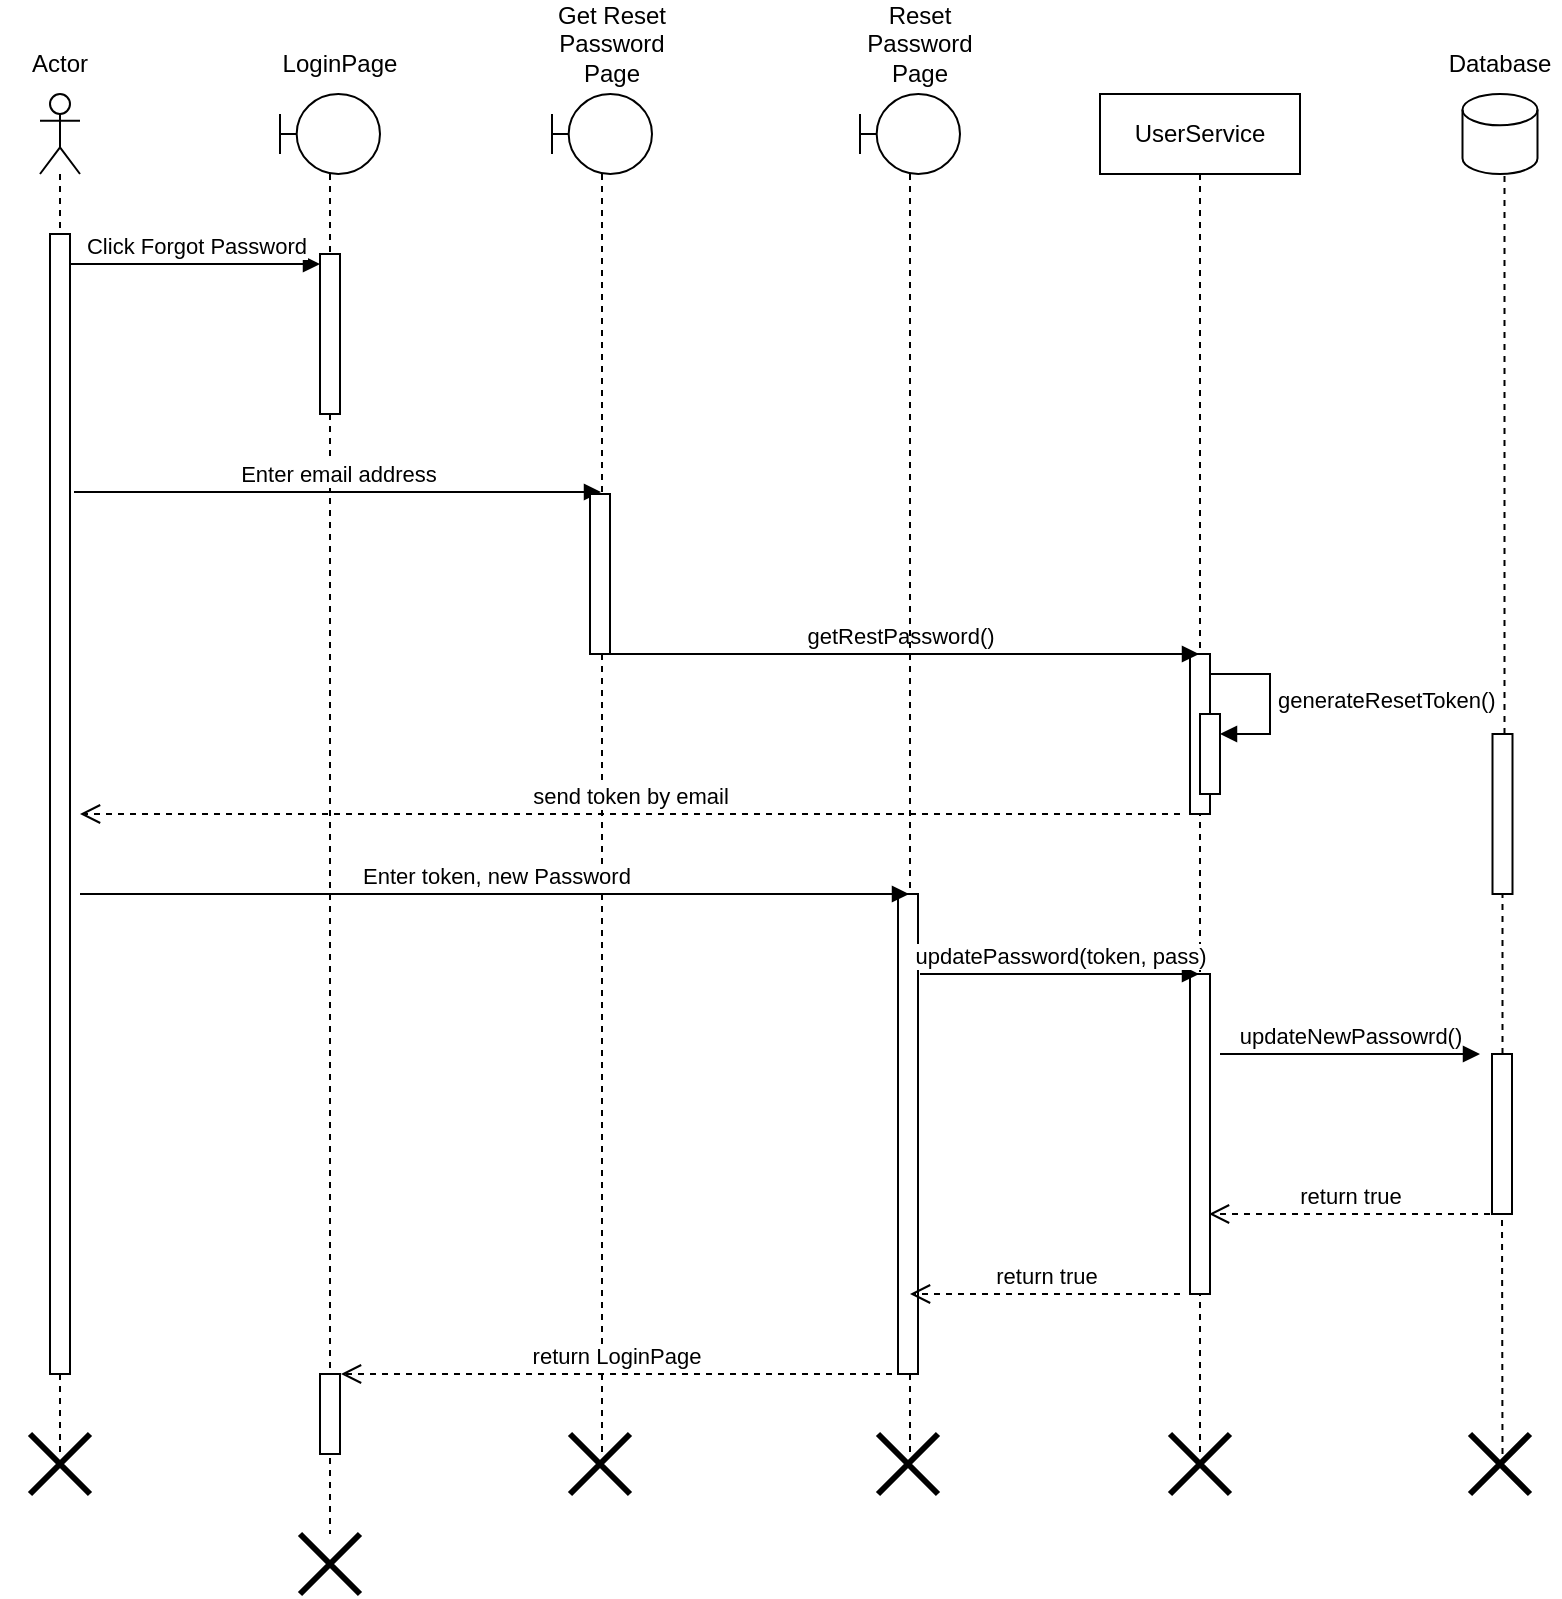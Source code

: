 <mxfile version="22.1.16" type="device">
  <diagram name="Page-1" id="9KK9zCkutjYJ6-uwmnWF">
    <mxGraphModel dx="1050" dy="638" grid="1" gridSize="10" guides="1" tooltips="1" connect="1" arrows="1" fold="1" page="1" pageScale="1" pageWidth="850" pageHeight="1100" math="0" shadow="0">
      <root>
        <mxCell id="0" />
        <mxCell id="1" parent="0" />
        <mxCell id="oYbW9BHKW6rPGXkPSTbu-1" value="" style="shape=umlLifeline;perimeter=lifelinePerimeter;whiteSpace=wrap;html=1;container=1;dropTarget=0;collapsible=0;recursiveResize=0;outlineConnect=0;portConstraint=eastwest;newEdgeStyle={&quot;curved&quot;:0,&quot;rounded&quot;:0};participant=umlActor;" parent="1" vertex="1">
          <mxGeometry x="70" y="80" width="20" height="680" as="geometry" />
        </mxCell>
        <mxCell id="oYbW9BHKW6rPGXkPSTbu-2" value="" style="html=1;points=[[0,0,0,0,5],[0,1,0,0,-5],[1,0,0,0,5],[1,1,0,0,-5]];perimeter=orthogonalPerimeter;outlineConnect=0;targetShapes=umlLifeline;portConstraint=eastwest;newEdgeStyle={&quot;curved&quot;:0,&quot;rounded&quot;:0};" parent="oYbW9BHKW6rPGXkPSTbu-1" vertex="1">
          <mxGeometry x="5" y="70" width="10" height="570" as="geometry" />
        </mxCell>
        <mxCell id="oYbW9BHKW6rPGXkPSTbu-3" value="Actor" style="text;html=1;strokeColor=none;fillColor=none;align=center;verticalAlign=middle;whiteSpace=wrap;rounded=0;" parent="1" vertex="1">
          <mxGeometry x="50" y="50" width="60" height="30" as="geometry" />
        </mxCell>
        <mxCell id="oYbW9BHKW6rPGXkPSTbu-4" value="" style="shape=umlLifeline;perimeter=lifelinePerimeter;whiteSpace=wrap;html=1;container=1;dropTarget=0;collapsible=0;recursiveResize=0;outlineConnect=0;portConstraint=eastwest;newEdgeStyle={&quot;curved&quot;:0,&quot;rounded&quot;:0};participant=umlBoundary;" parent="1" vertex="1">
          <mxGeometry x="190" y="80" width="50" height="720" as="geometry" />
        </mxCell>
        <mxCell id="oYbW9BHKW6rPGXkPSTbu-5" value="" style="html=1;points=[[0,0,0,0,5],[0,1,0,0,-5],[1,0,0,0,5],[1,1,0,0,-5]];perimeter=orthogonalPerimeter;outlineConnect=0;targetShapes=umlLifeline;portConstraint=eastwest;newEdgeStyle={&quot;curved&quot;:0,&quot;rounded&quot;:0};" parent="oYbW9BHKW6rPGXkPSTbu-4" vertex="1">
          <mxGeometry x="20" y="80" width="10" height="80" as="geometry" />
        </mxCell>
        <mxCell id="_tDVRYbzI6daCT_My44--20" value="" style="html=1;points=[[0,0,0,0,5],[0,1,0,0,-5],[1,0,0,0,5],[1,1,0,0,-5]];perimeter=orthogonalPerimeter;outlineConnect=0;targetShapes=umlLifeline;portConstraint=eastwest;newEdgeStyle={&quot;curved&quot;:0,&quot;rounded&quot;:0};" vertex="1" parent="oYbW9BHKW6rPGXkPSTbu-4">
          <mxGeometry x="20" y="640" width="10" height="40" as="geometry" />
        </mxCell>
        <mxCell id="oYbW9BHKW6rPGXkPSTbu-8" value="LoginPage" style="text;html=1;strokeColor=none;fillColor=none;align=center;verticalAlign=middle;whiteSpace=wrap;rounded=0;" parent="1" vertex="1">
          <mxGeometry x="190" y="50" width="60" height="30" as="geometry" />
        </mxCell>
        <mxCell id="oYbW9BHKW6rPGXkPSTbu-9" value="Click Forgot Password" style="html=1;verticalAlign=bottom;startArrow=none;endArrow=block;startSize=8;curved=0;rounded=0;entryX=0;entryY=0;entryDx=0;entryDy=5;startFill=0;" parent="1" source="oYbW9BHKW6rPGXkPSTbu-2" target="oYbW9BHKW6rPGXkPSTbu-5" edge="1">
          <mxGeometry relative="1" as="geometry">
            <mxPoint x="90" y="165" as="sourcePoint" />
          </mxGeometry>
        </mxCell>
        <mxCell id="oYbW9BHKW6rPGXkPSTbu-15" value="Get Reset Password&lt;br&gt;Page" style="text;html=1;strokeColor=none;fillColor=none;align=center;verticalAlign=middle;whiteSpace=wrap;rounded=0;" parent="1" vertex="1">
          <mxGeometry x="326" y="40" width="60" height="30" as="geometry" />
        </mxCell>
        <mxCell id="oYbW9BHKW6rPGXkPSTbu-16" value="UserService" style="shape=umlLifeline;perimeter=lifelinePerimeter;whiteSpace=wrap;html=1;container=1;dropTarget=0;collapsible=0;recursiveResize=0;outlineConnect=0;portConstraint=eastwest;newEdgeStyle={&quot;curved&quot;:0,&quot;rounded&quot;:0};" parent="1" vertex="1">
          <mxGeometry x="600" y="80" width="100" height="680" as="geometry" />
        </mxCell>
        <mxCell id="oYbW9BHKW6rPGXkPSTbu-17" value="" style="html=1;points=[[0,0,0,0,5],[0,1,0,0,-5],[1,0,0,0,5],[1,1,0,0,-5]];perimeter=orthogonalPerimeter;outlineConnect=0;targetShapes=umlLifeline;portConstraint=eastwest;newEdgeStyle={&quot;curved&quot;:0,&quot;rounded&quot;:0};" parent="oYbW9BHKW6rPGXkPSTbu-16" vertex="1">
          <mxGeometry x="45" y="280" width="10" height="80" as="geometry" />
        </mxCell>
        <mxCell id="_tDVRYbzI6daCT_My44--3" value="" style="html=1;points=[[0,0,0,0,5],[0,1,0,0,-5],[1,0,0,0,5],[1,1,0,0,-5]];perimeter=orthogonalPerimeter;outlineConnect=0;targetShapes=umlLifeline;portConstraint=eastwest;newEdgeStyle={&quot;curved&quot;:0,&quot;rounded&quot;:0};" vertex="1" parent="oYbW9BHKW6rPGXkPSTbu-16">
          <mxGeometry x="50" y="310" width="10" height="40" as="geometry" />
        </mxCell>
        <mxCell id="_tDVRYbzI6daCT_My44--4" value="generateResetToken()" style="html=1;align=left;spacingLeft=2;endArrow=block;rounded=0;edgeStyle=orthogonalEdgeStyle;curved=0;rounded=0;" edge="1" target="_tDVRYbzI6daCT_My44--3" parent="oYbW9BHKW6rPGXkPSTbu-16">
          <mxGeometry relative="1" as="geometry">
            <mxPoint x="55" y="290" as="sourcePoint" />
            <Array as="points">
              <mxPoint x="85" y="320" />
            </Array>
          </mxGeometry>
        </mxCell>
        <mxCell id="_tDVRYbzI6daCT_My44--13" value="" style="html=1;points=[[0,0,0,0,5],[0,1,0,0,-5],[1,0,0,0,5],[1,1,0,0,-5]];perimeter=orthogonalPerimeter;outlineConnect=0;targetShapes=umlLifeline;portConstraint=eastwest;newEdgeStyle={&quot;curved&quot;:0,&quot;rounded&quot;:0};" vertex="1" parent="oYbW9BHKW6rPGXkPSTbu-16">
          <mxGeometry x="45" y="440" width="10" height="160" as="geometry" />
        </mxCell>
        <mxCell id="oYbW9BHKW6rPGXkPSTbu-39" value="" style="shape=cylinder3;whiteSpace=wrap;html=1;boundedLbl=1;backgroundOutline=1;size=7.833;" parent="1" vertex="1">
          <mxGeometry x="781.25" y="80" width="37.5" height="40" as="geometry" />
        </mxCell>
        <mxCell id="oYbW9BHKW6rPGXkPSTbu-40" value="" style="endArrow=none;dashed=1;html=1;rounded=0;entryX=0.5;entryY=1;entryDx=0;entryDy=0;entryPerimeter=0;" parent="1" source="mhscMTKuZYYwsaxTIH_v-7" edge="1">
          <mxGeometry width="50" height="50" relative="1" as="geometry">
            <mxPoint x="802.25" y="1001" as="sourcePoint" />
            <mxPoint x="802.25" y="121" as="targetPoint" />
          </mxGeometry>
        </mxCell>
        <mxCell id="oYbW9BHKW6rPGXkPSTbu-41" value="Database" style="text;html=1;strokeColor=none;fillColor=none;align=center;verticalAlign=middle;whiteSpace=wrap;rounded=0;" parent="1" vertex="1">
          <mxGeometry x="770" y="50" width="60" height="30" as="geometry" />
        </mxCell>
        <mxCell id="oYbW9BHKW6rPGXkPSTbu-42" value="" style="shape=umlDestroy;whiteSpace=wrap;html=1;strokeWidth=3;targetShapes=umlLifeline;" parent="1" vertex="1">
          <mxGeometry x="785" y="750" width="30" height="30" as="geometry" />
        </mxCell>
        <mxCell id="6Z-OR4mqL3u61Qj2kpZO-1" value="Enter email address" style="html=1;verticalAlign=bottom;startArrow=none;endArrow=block;startSize=8;curved=0;rounded=0;startFill=0;" parent="1" edge="1" target="_tDVRYbzI6daCT_My44--1">
          <mxGeometry relative="1" as="geometry">
            <mxPoint x="87" y="279" as="sourcePoint" />
            <mxPoint x="212" y="279" as="targetPoint" />
          </mxGeometry>
        </mxCell>
        <mxCell id="6Z-OR4mqL3u61Qj2kpZO-2" value="" style="endArrow=none;dashed=1;html=1;rounded=0;entryX=0.5;entryY=1;entryDx=0;entryDy=0;entryPerimeter=0;" parent="1" target="mhscMTKuZYYwsaxTIH_v-7" edge="1" source="_tDVRYbzI6daCT_My44--16">
          <mxGeometry width="50" height="50" relative="1" as="geometry">
            <mxPoint x="801.25" y="760" as="sourcePoint" />
            <mxPoint x="802.25" y="121" as="targetPoint" />
          </mxGeometry>
        </mxCell>
        <mxCell id="mhscMTKuZYYwsaxTIH_v-7" value="" style="html=1;points=[[0,0,0,0,5],[0,1,0,0,-5],[1,0,0,0,5],[1,1,0,0,-5]];perimeter=orthogonalPerimeter;outlineConnect=0;targetShapes=umlLifeline;portConstraint=eastwest;newEdgeStyle={&quot;curved&quot;:0,&quot;rounded&quot;:0};" parent="1" vertex="1">
          <mxGeometry x="796.25" y="400" width="10" height="80" as="geometry" />
        </mxCell>
        <mxCell id="6Z-OR4mqL3u61Qj2kpZO-3" value="" style="shape=umlDestroy;whiteSpace=wrap;html=1;strokeWidth=3;targetShapes=umlLifeline;" parent="1" vertex="1">
          <mxGeometry x="635" y="750" width="30" height="30" as="geometry" />
        </mxCell>
        <mxCell id="6Z-OR4mqL3u61Qj2kpZO-4" value="" style="shape=umlDestroy;whiteSpace=wrap;html=1;strokeWidth=3;targetShapes=umlLifeline;" parent="1" vertex="1">
          <mxGeometry x="335" y="750" width="30" height="30" as="geometry" />
        </mxCell>
        <mxCell id="6Z-OR4mqL3u61Qj2kpZO-5" value="" style="shape=umlDestroy;whiteSpace=wrap;html=1;strokeWidth=3;targetShapes=umlLifeline;" parent="1" vertex="1">
          <mxGeometry x="200" y="800" width="30" height="30" as="geometry" />
        </mxCell>
        <mxCell id="6Z-OR4mqL3u61Qj2kpZO-6" value="" style="shape=umlDestroy;whiteSpace=wrap;html=1;strokeWidth=3;targetShapes=umlLifeline;" parent="1" vertex="1">
          <mxGeometry x="65" y="750" width="30" height="30" as="geometry" />
        </mxCell>
        <mxCell id="_tDVRYbzI6daCT_My44--1" value="" style="shape=umlLifeline;perimeter=lifelinePerimeter;whiteSpace=wrap;html=1;container=1;dropTarget=0;collapsible=0;recursiveResize=0;outlineConnect=0;portConstraint=eastwest;newEdgeStyle={&quot;curved&quot;:0,&quot;rounded&quot;:0};participant=umlBoundary;" vertex="1" parent="1">
          <mxGeometry x="326" y="80" width="50" height="680" as="geometry" />
        </mxCell>
        <mxCell id="_tDVRYbzI6daCT_My44--2" value="" style="html=1;points=[[0,0,0,0,5],[0,1,0,0,-5],[1,0,0,0,5],[1,1,0,0,-5]];perimeter=orthogonalPerimeter;outlineConnect=0;targetShapes=umlLifeline;portConstraint=eastwest;newEdgeStyle={&quot;curved&quot;:0,&quot;rounded&quot;:0};" vertex="1" parent="_tDVRYbzI6daCT_My44--1">
          <mxGeometry x="19" y="200" width="10" height="80" as="geometry" />
        </mxCell>
        <mxCell id="_tDVRYbzI6daCT_My44--5" value="getRestPassword()" style="html=1;verticalAlign=bottom;endArrow=block;curved=0;rounded=0;" edge="1" parent="1" target="oYbW9BHKW6rPGXkPSTbu-16">
          <mxGeometry width="80" relative="1" as="geometry">
            <mxPoint x="350" y="360" as="sourcePoint" />
            <mxPoint x="430" y="360" as="targetPoint" />
          </mxGeometry>
        </mxCell>
        <mxCell id="_tDVRYbzI6daCT_My44--6" value="send token by email" style="html=1;verticalAlign=bottom;endArrow=open;dashed=1;endSize=8;curved=0;rounded=0;" edge="1" parent="1">
          <mxGeometry relative="1" as="geometry">
            <mxPoint x="640" y="440" as="sourcePoint" />
            <mxPoint x="90" y="440" as="targetPoint" />
          </mxGeometry>
        </mxCell>
        <mxCell id="_tDVRYbzI6daCT_My44--7" value="Reset Password Page" style="text;html=1;strokeColor=none;fillColor=none;align=center;verticalAlign=middle;whiteSpace=wrap;rounded=0;" vertex="1" parent="1">
          <mxGeometry x="480" y="40" width="60" height="30" as="geometry" />
        </mxCell>
        <mxCell id="_tDVRYbzI6daCT_My44--8" value="" style="shape=umlDestroy;whiteSpace=wrap;html=1;strokeWidth=3;targetShapes=umlLifeline;" vertex="1" parent="1">
          <mxGeometry x="489" y="750" width="30" height="30" as="geometry" />
        </mxCell>
        <mxCell id="_tDVRYbzI6daCT_My44--9" value="" style="shape=umlLifeline;perimeter=lifelinePerimeter;whiteSpace=wrap;html=1;container=1;dropTarget=0;collapsible=0;recursiveResize=0;outlineConnect=0;portConstraint=eastwest;newEdgeStyle={&quot;curved&quot;:0,&quot;rounded&quot;:0};participant=umlBoundary;" vertex="1" parent="1">
          <mxGeometry x="480" y="80" width="50" height="680" as="geometry" />
        </mxCell>
        <mxCell id="_tDVRYbzI6daCT_My44--11" value="" style="html=1;points=[[0,0,0,0,5],[0,1,0,0,-5],[1,0,0,0,5],[1,1,0,0,-5]];perimeter=orthogonalPerimeter;outlineConnect=0;targetShapes=umlLifeline;portConstraint=eastwest;newEdgeStyle={&quot;curved&quot;:0,&quot;rounded&quot;:0};" vertex="1" parent="_tDVRYbzI6daCT_My44--9">
          <mxGeometry x="19" y="400" width="10" height="240" as="geometry" />
        </mxCell>
        <mxCell id="_tDVRYbzI6daCT_My44--12" value="Enter token, new Password" style="html=1;verticalAlign=bottom;endArrow=block;curved=0;rounded=0;" edge="1" parent="1" target="_tDVRYbzI6daCT_My44--9">
          <mxGeometry width="80" relative="1" as="geometry">
            <mxPoint x="90" y="480" as="sourcePoint" />
            <mxPoint x="170" y="480" as="targetPoint" />
          </mxGeometry>
        </mxCell>
        <mxCell id="_tDVRYbzI6daCT_My44--14" value="updatePassword(token, pass)" style="html=1;verticalAlign=bottom;endArrow=block;curved=0;rounded=0;" edge="1" parent="1" target="oYbW9BHKW6rPGXkPSTbu-16">
          <mxGeometry width="80" relative="1" as="geometry">
            <mxPoint x="510" y="520" as="sourcePoint" />
            <mxPoint x="590" y="520" as="targetPoint" />
          </mxGeometry>
        </mxCell>
        <mxCell id="_tDVRYbzI6daCT_My44--15" value="" style="endArrow=none;dashed=1;html=1;rounded=0;entryX=0.5;entryY=1;entryDx=0;entryDy=0;entryPerimeter=0;" edge="1" parent="1" target="_tDVRYbzI6daCT_My44--16">
          <mxGeometry width="50" height="50" relative="1" as="geometry">
            <mxPoint x="801.25" y="760" as="sourcePoint" />
            <mxPoint x="801" y="480" as="targetPoint" />
          </mxGeometry>
        </mxCell>
        <mxCell id="_tDVRYbzI6daCT_My44--16" value="" style="html=1;points=[[0,0,0,0,5],[0,1,0,0,-5],[1,0,0,0,5],[1,1,0,0,-5]];perimeter=orthogonalPerimeter;outlineConnect=0;targetShapes=umlLifeline;portConstraint=eastwest;newEdgeStyle={&quot;curved&quot;:0,&quot;rounded&quot;:0};" vertex="1" parent="1">
          <mxGeometry x="796" y="560" width="10" height="80" as="geometry" />
        </mxCell>
        <mxCell id="_tDVRYbzI6daCT_My44--17" value="updateNewPassowrd()" style="html=1;verticalAlign=bottom;endArrow=block;curved=0;rounded=0;" edge="1" parent="1">
          <mxGeometry width="80" relative="1" as="geometry">
            <mxPoint x="660" y="560" as="sourcePoint" />
            <mxPoint x="790" y="560" as="targetPoint" />
          </mxGeometry>
        </mxCell>
        <mxCell id="_tDVRYbzI6daCT_My44--18" value="return true" style="html=1;verticalAlign=bottom;endArrow=open;dashed=1;endSize=8;curved=0;rounded=0;" edge="1" parent="1">
          <mxGeometry relative="1" as="geometry">
            <mxPoint x="795" y="640" as="sourcePoint" />
            <mxPoint x="654.5" y="640" as="targetPoint" />
          </mxGeometry>
        </mxCell>
        <mxCell id="_tDVRYbzI6daCT_My44--19" value="return true" style="html=1;verticalAlign=bottom;endArrow=open;dashed=1;endSize=8;curved=0;rounded=0;" edge="1" parent="1" target="_tDVRYbzI6daCT_My44--9">
          <mxGeometry relative="1" as="geometry">
            <mxPoint x="640" y="680" as="sourcePoint" />
            <mxPoint x="560" y="680" as="targetPoint" />
          </mxGeometry>
        </mxCell>
        <mxCell id="_tDVRYbzI6daCT_My44--21" value="return LoginPage" style="html=1;verticalAlign=bottom;endArrow=open;dashed=1;endSize=8;curved=0;rounded=0;" edge="1" parent="1">
          <mxGeometry relative="1" as="geometry">
            <mxPoint x="496" y="720" as="sourcePoint" />
            <mxPoint x="220.5" y="720" as="targetPoint" />
          </mxGeometry>
        </mxCell>
      </root>
    </mxGraphModel>
  </diagram>
</mxfile>
